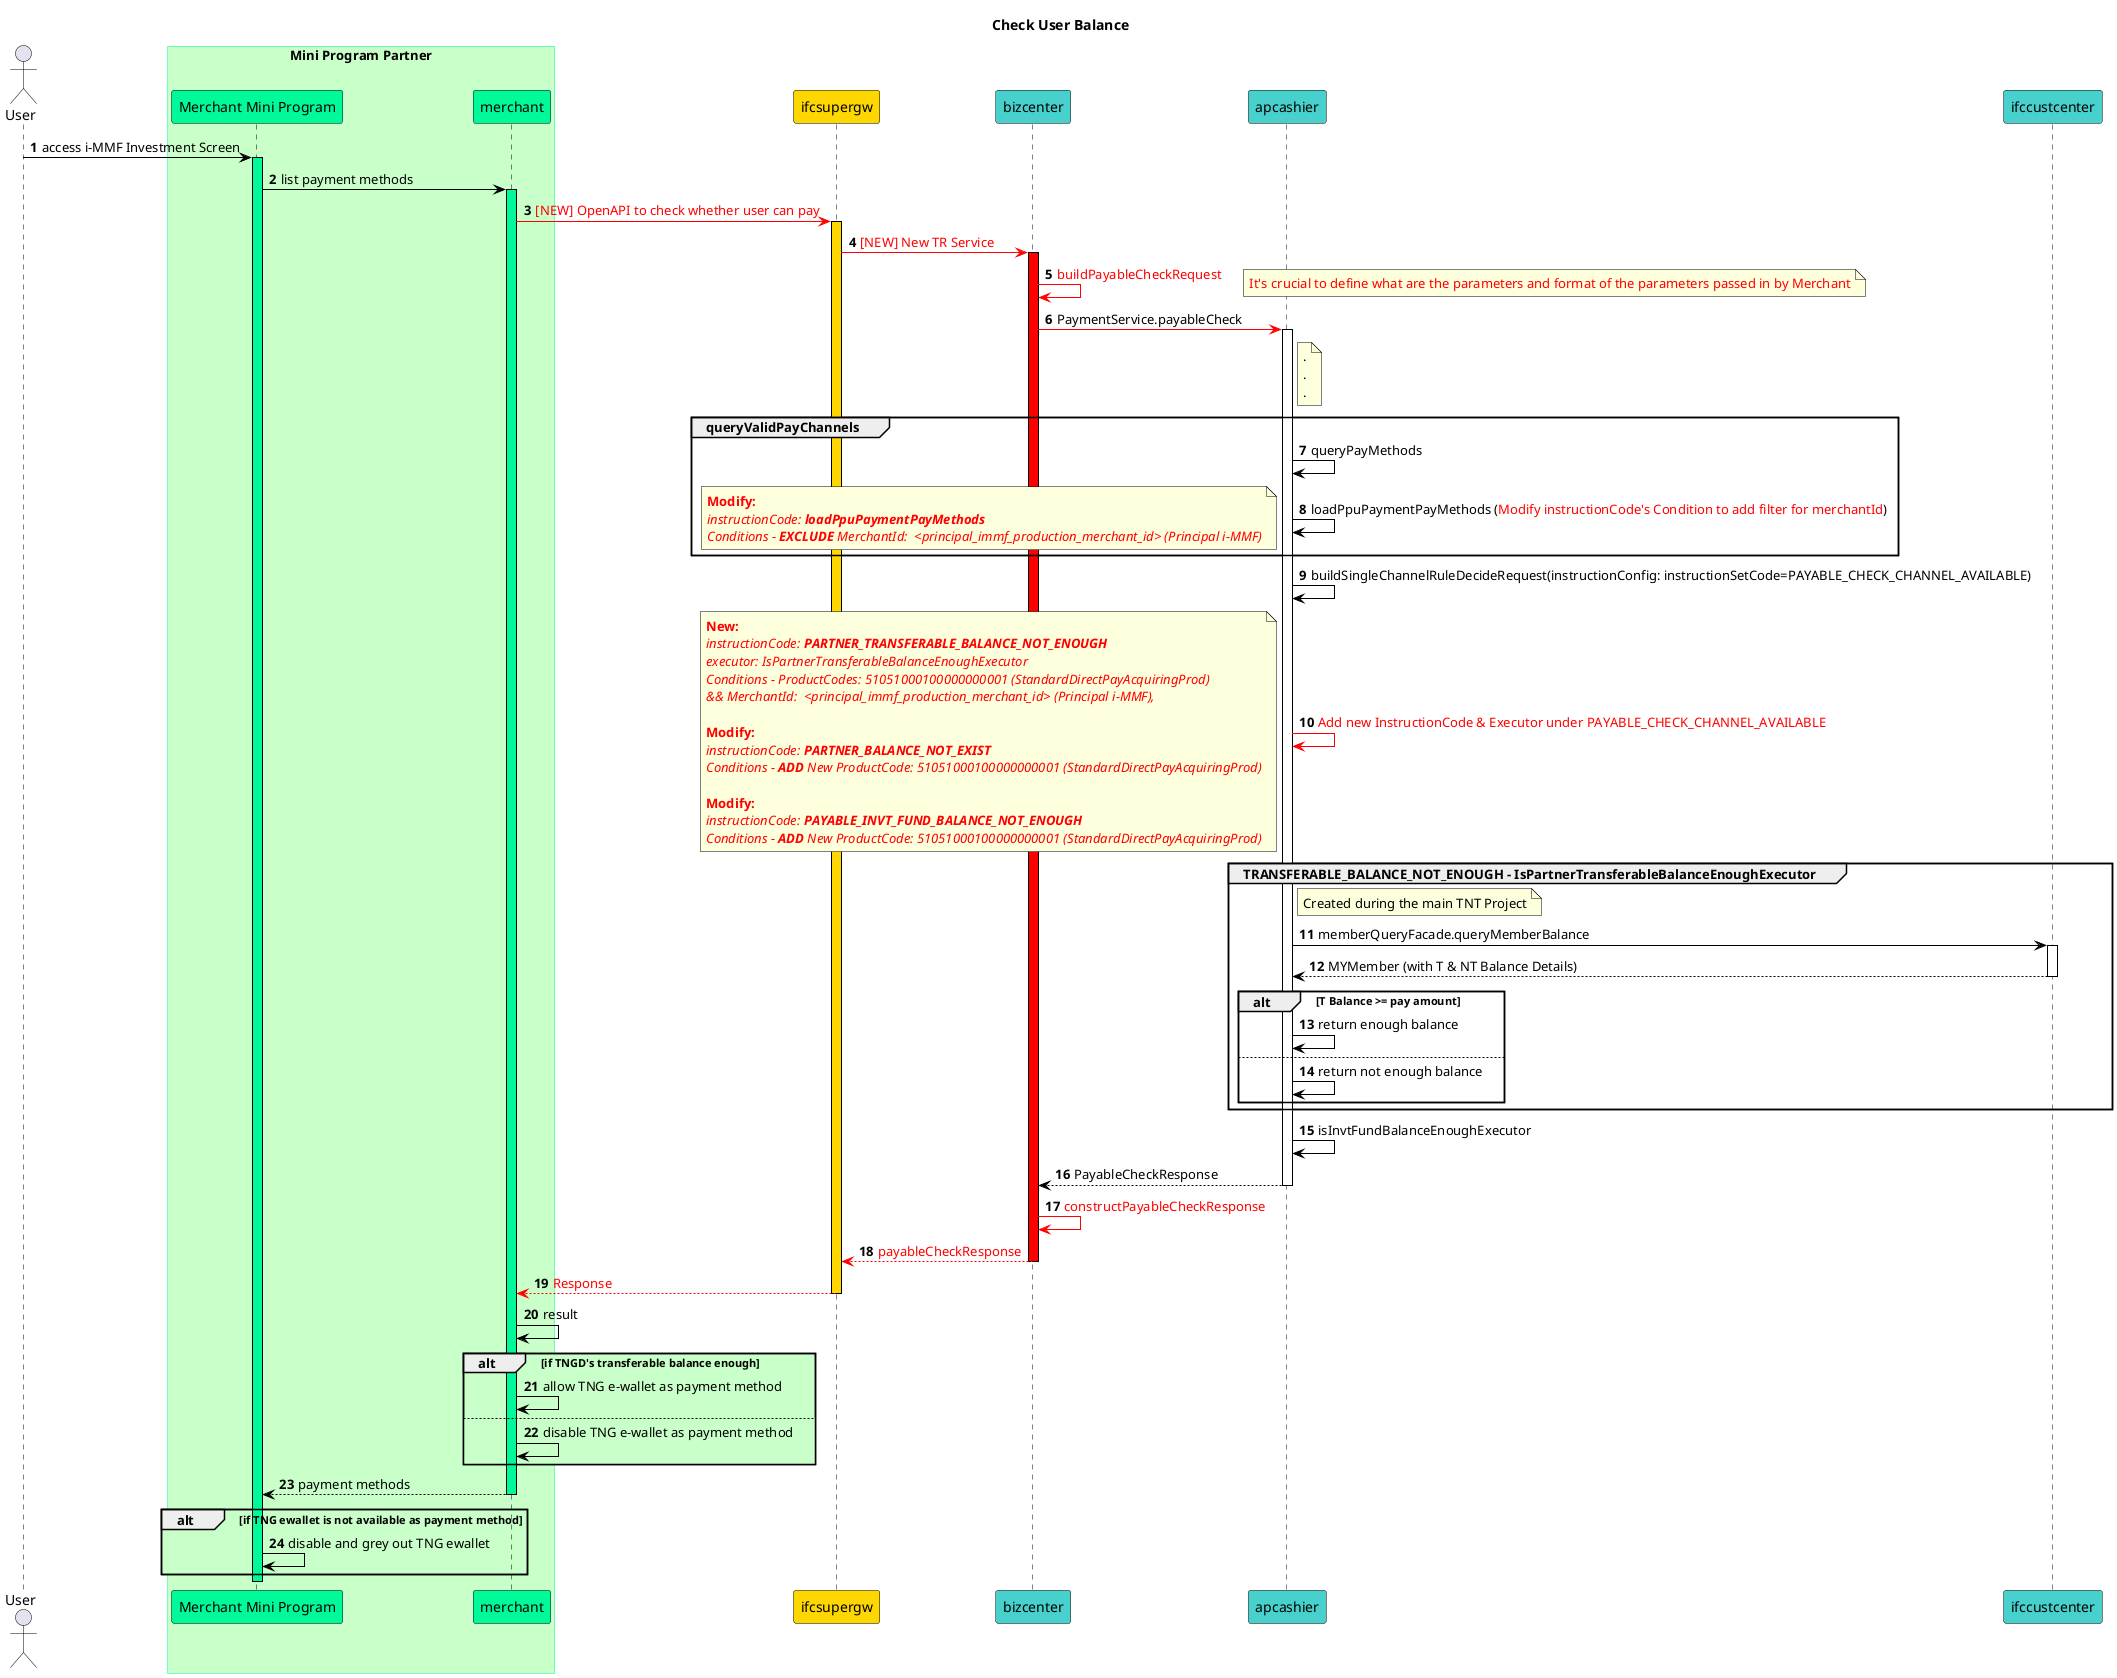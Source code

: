 @startuml
title Check User Balance
skinparam sequence {
	ArrowColor black
	LifeLineBorderColor black
	ParticipantBorderColor black
	ParticipantBackgroundColor mediumturquoise
	ActorBorderColor black
}
skinparam note {
    BorderColor black
}
skinparam sequenceBoxBorderColor #mediumspringgreen

actor USER as "User"
box "Mini Program Partner" #technology
  participant MINI as "Merchant Mini Program" #mediumspringgreen
  participant MERCHANT as "merchant" #mediumspringgreen
end box
participant IFCSUPERGW as "ifcsupergw" #gold
participant BIZCENTER as "bizcenter"
participant APCASHIER as "apcashier"
participant IFCCUSTCENTER as "ifccustcenter"

autonumber 1
USER -> MINI: access i-MMF Investment Screen
activate MINI #mediumspringgreen
  MINI -> MERCHANT: list payment methods
  activate MERCHANT #mediumspringgreen
    MERCHANT -[#red]> IFCSUPERGW: <font color=red>[NEW] OpenAPI to check whether user can pay
    activate IFCSUPERGW #gold
      IFCSUPERGW -[#red]> BIZCENTER: <font color=red>[NEW] New TR Service
      activate BIZCENTER #red
        BIZCENTER -[#red]> BIZCENTER: <font color=red>buildPayableCheckRequest
        note right
          <font color=red>It's crucial to define what are the parameters and format of the parameters passed in by Merchant
        end note
        BIZCENTER -[#red]> APCASHIER: PaymentService.payableCheck
        activate APCASHIER
          note right APCASHIER: .\n.\n.
          group queryValidPayChannels
            APCASHIER -> APCASHIER: queryPayMethods
            APCASHIER -> APCASHIER: loadPpuPaymentPayMethods (<font color=red>Modify instructionCode's Condition to add filter for merchantId</font>)
            note left
              <font color=red><b>Modify:
              <font color=red><i>instructionCode: <b>loadPpuPaymentPayMethods
              <font color=red><i>Conditions - <b>EXCLUDE</b> MerchantId:  <principal_immf_production_merchant_id> (Principal i-MMF)
            end note
          end group
          APCASHIER -> APCASHIER: buildSingleChannelRuleDecideRequest(instructionConfig: instructionSetCode=PAYABLE_CHECK_CHANNEL_AVAILABLE)
          APCASHIER -[#red]> APCASHIER: <font color=red>Add new InstructionCode & Executor under PAYABLE_CHECK_CHANNEL_AVAILABLE
          note left
            <font color=red><b>New:
            <font color=red><i>instructionCode: <b>PARTNER_TRANSFERABLE_BALANCE_NOT_ENOUGH
            <font color=red><i>executor: IsPartnerTransferableBalanceEnoughExecutor
            <font color=red><i>Conditions - ProductCodes: 51051000100000000001 (StandardDirectPayAcquiringProd)
            <font color=red><i>&& MerchantId:  <principal_immf_production_merchant_id> (Principal i-MMF),

            <font color=red><b>Modify:
            <font color=red><i>instructionCode: <b>PARTNER_BALANCE_NOT_EXIST
            <font color=red><i>Conditions - <b>ADD</b> New ProductCode: 51051000100000000001 (StandardDirectPayAcquiringProd)

            <font color=red><b>Modify:
            <font color=red><i>instructionCode: <b>PAYABLE_INVT_FUND_BALANCE_NOT_ENOUGH
            <font color=red><i>Conditions - <b>ADD</b> New ProductCode: 51051000100000000001 (StandardDirectPayAcquiringProd)
          end note
          group TRANSFERABLE_BALANCE_NOT_ENOUGH - IsPartnerTransferableBalanceEnoughExecutor
            note right APCASHIER: Created during the main TNT Project
            APCASHIER -> IFCCUSTCENTER: memberQueryFacade.queryMemberBalance
            activate IFCCUSTCENTER
              IFCCUSTCENTER --> APCASHIER: MYMember (with T & NT Balance Details)
            deactivate IFCCUSTCENTER
            alt T Balance >= pay amount
              APCASHIER -> APCASHIER: return enough balance
            else
              APCASHIER -> APCASHIER: return not enough balance
            end alt
          end group
          APCASHIER -> APCASHIER: isInvtFundBalanceEnoughExecutor
          APCASHIER --> BIZCENTER: PayableCheckResponse
        deactivate APCASHIER
        BIZCENTER -[#red]> BIZCENTER: <font color=red>constructPayableCheckResponse
        BIZCENTER --[#red]> IFCSUPERGW: <font color=red>payableCheckResponse
      deactivate BIZCENTER
      IFCSUPERGW --[#red]> MERCHANT: <font color=red>Response
    deactivate IFCSUPERGW
    MERCHANT -> MERCHANT: result
    alt #technology if TNGD's transferable balance enough
      MERCHANT -> MERCHANT: allow TNG e-wallet as payment method
    else
      MERCHANT -> MERCHANT: disable TNG e-wallet as payment method
    end alt
    MERCHANT --> MINI: payment methods
  deactivate MERCHANT
  alt #technology if TNG ewallet is not available as payment method
    MINI -> MINI: disable and grey out TNG ewallet
  end alt
deactivate MINI
@enduml
